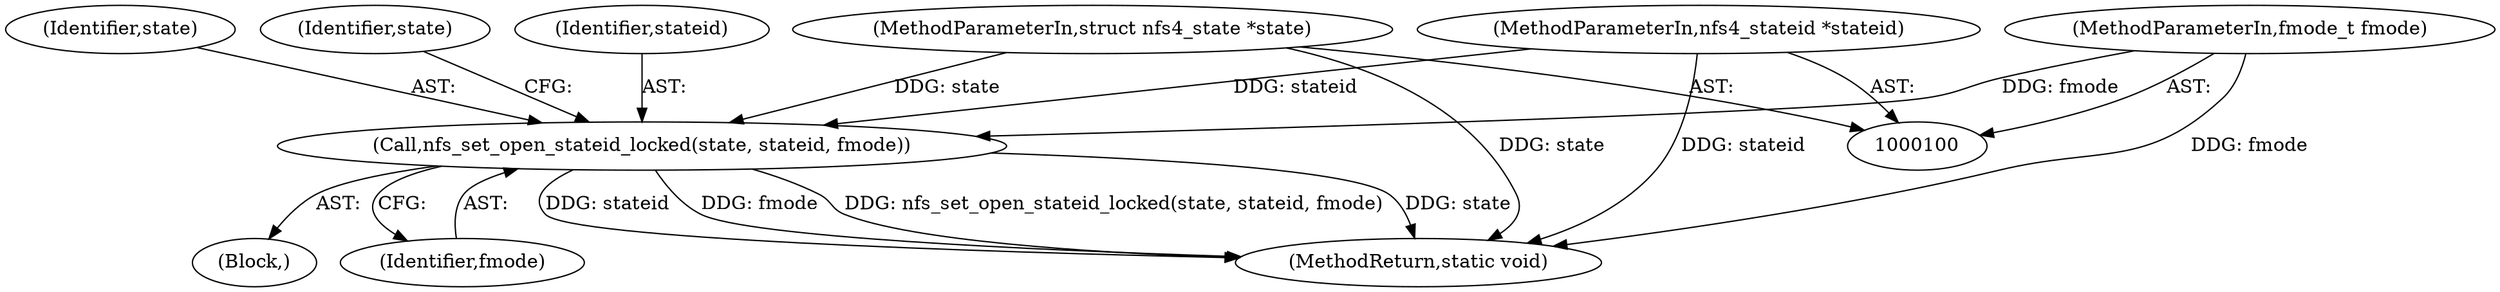 digraph "0_linux_dc0b027dfadfcb8a5504f7d8052754bf8d501ab9_22@API" {
"1000110" [label="(Call,nfs_set_open_stateid_locked(state, stateid, fmode))"];
"1000101" [label="(MethodParameterIn,struct nfs4_state *state)"];
"1000102" [label="(MethodParameterIn,nfs4_stateid *stateid)"];
"1000103" [label="(MethodParameterIn,fmode_t fmode)"];
"1000104" [label="(Block,)"];
"1000102" [label="(MethodParameterIn,nfs4_stateid *stateid)"];
"1000117" [label="(Identifier,state)"];
"1000110" [label="(Call,nfs_set_open_stateid_locked(state, stateid, fmode))"];
"1000112" [label="(Identifier,stateid)"];
"1000111" [label="(Identifier,state)"];
"1000113" [label="(Identifier,fmode)"];
"1000119" [label="(MethodReturn,static void)"];
"1000101" [label="(MethodParameterIn,struct nfs4_state *state)"];
"1000103" [label="(MethodParameterIn,fmode_t fmode)"];
"1000110" -> "1000104"  [label="AST: "];
"1000110" -> "1000113"  [label="CFG: "];
"1000111" -> "1000110"  [label="AST: "];
"1000112" -> "1000110"  [label="AST: "];
"1000113" -> "1000110"  [label="AST: "];
"1000117" -> "1000110"  [label="CFG: "];
"1000110" -> "1000119"  [label="DDG: state"];
"1000110" -> "1000119"  [label="DDG: stateid"];
"1000110" -> "1000119"  [label="DDG: fmode"];
"1000110" -> "1000119"  [label="DDG: nfs_set_open_stateid_locked(state, stateid, fmode)"];
"1000101" -> "1000110"  [label="DDG: state"];
"1000102" -> "1000110"  [label="DDG: stateid"];
"1000103" -> "1000110"  [label="DDG: fmode"];
"1000101" -> "1000100"  [label="AST: "];
"1000101" -> "1000119"  [label="DDG: state"];
"1000102" -> "1000100"  [label="AST: "];
"1000102" -> "1000119"  [label="DDG: stateid"];
"1000103" -> "1000100"  [label="AST: "];
"1000103" -> "1000119"  [label="DDG: fmode"];
}
